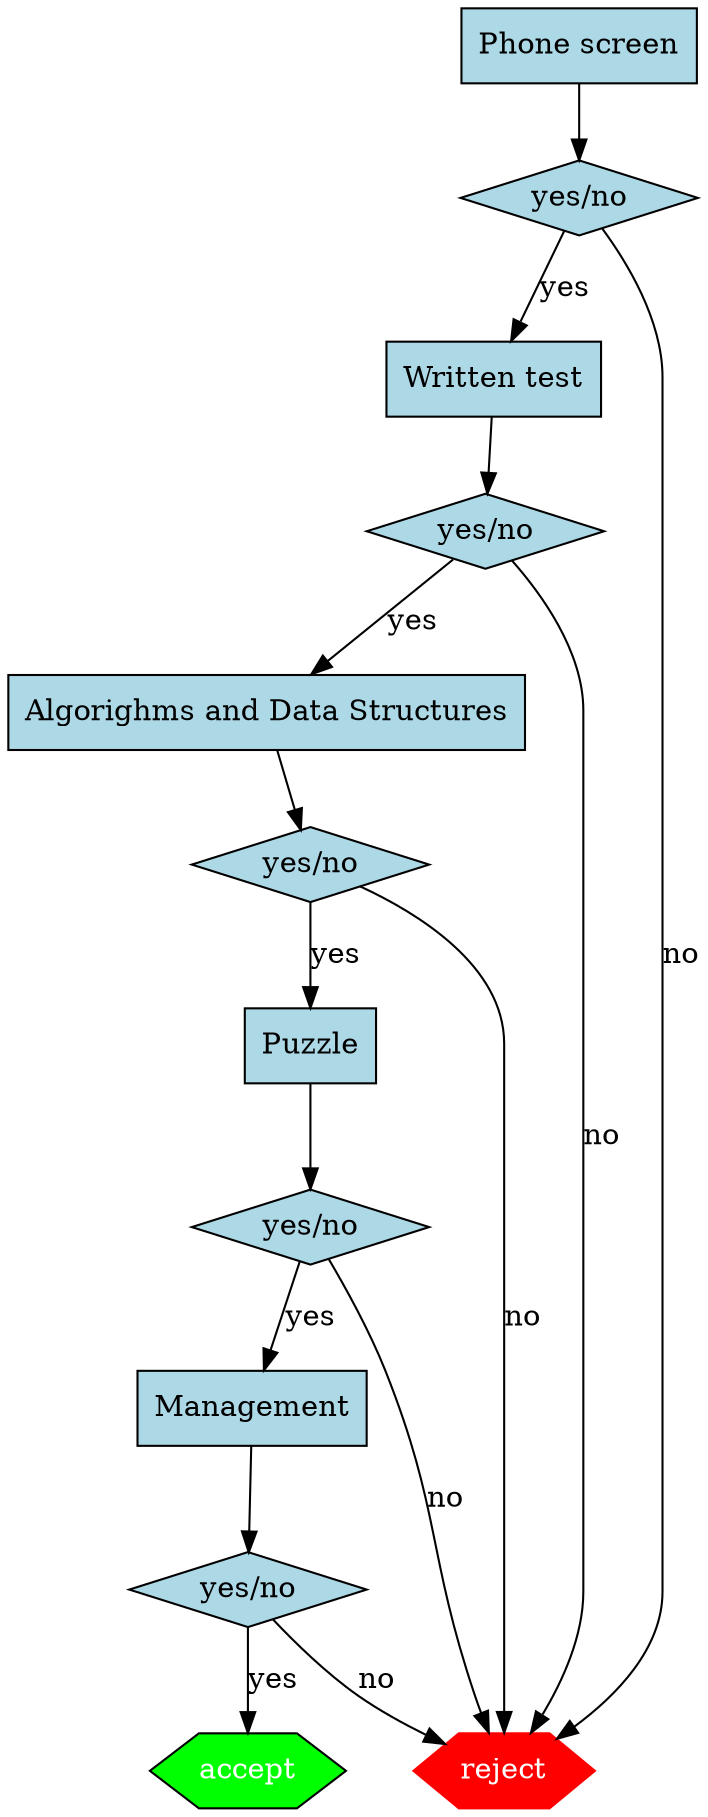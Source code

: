  digraph G {

	 node [shape=box,fillcolor=lightblue,style=filled];

	 phoneScreen -> decide1;
	 decide1 -> writtenTest [label="yes"];
	 decide1 -> reject [label="no"];

	 writtenTest -> decide2;
	 decide2 -> algorithm [label="yes"];
	 decide2 -> reject [label="no"];

	 algorithm -> decide3;
	 decide3 -> puzzle [label="yes"];
	 decide3 -> reject [label="no"];
	 
	 puzzle -> decide4;
	 decide4 -> management [label="yes"];
	 decide4 -> reject [label="no"];

	 management -> decide5;
	 decide5 -> accept [label="yes"];
	 decide5 -> reject [label="no"];

     phoneScreen [label="Phone screen"];
     writtenTest [label="Written test"];
     algorithm [label="Algorighms and Data Structures"];
     puzzle [label="Puzzle"];
     management [label="Management"];
     

     reject [shape=polygon,sides=6,fillcolor=red,color=red,style=filled,fontcolor=white];
     accept [shape=polygon,sides=6,fillcolor=green,style=filled,fontcolor=white];

     decide1 [shape=diamond,label="yes/no"];
     decide2 [shape=diamond,label="yes/no"];
     decide3 [shape=diamond,label="yes/no"];
     decide4 [shape=diamond,label="yes/no"];
     decide5 [shape=diamond,label="yes/no"];

 }

